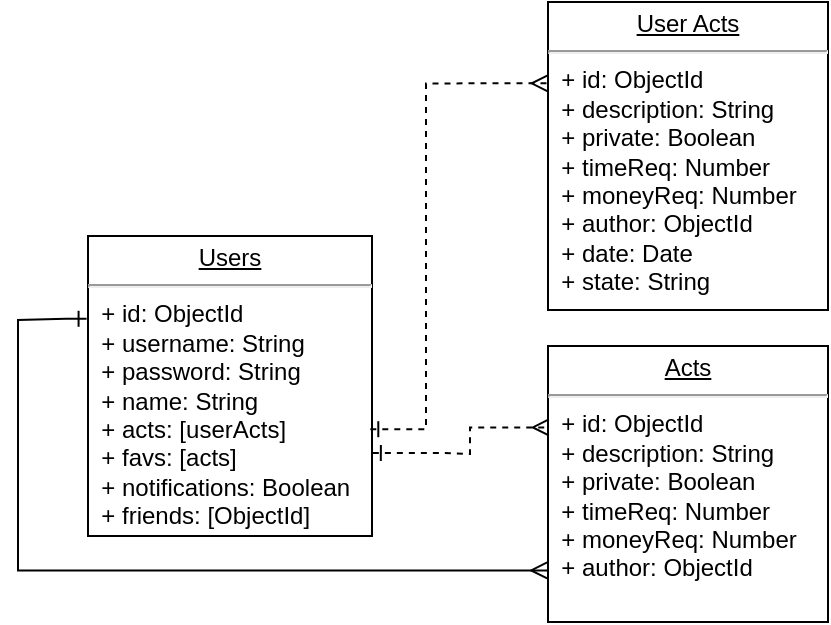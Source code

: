 <mxfile version="16.6.6" type="device"><diagram name="Page-1" id="a7904f86-f2b4-8e86-fa97-74104820619b"><mxGraphModel dx="713" dy="445" grid="0" gridSize="10" guides="1" tooltips="1" connect="1" arrows="1" fold="1" page="1" pageScale="1" pageWidth="1100" pageHeight="850" background="none" math="0" shadow="0"><root><mxCell id="0"/><mxCell id="1" parent="0"/><mxCell id="24794b860abc3c2d-1" value="&lt;p style=&quot;margin: 0px ; margin-top: 4px ; text-align: center ; text-decoration: underline&quot;&gt;Users&lt;/p&gt;&lt;hr&gt;&lt;div&gt;&amp;nbsp; + id: ObjectId&lt;/div&gt;&lt;div&gt;&amp;nbsp; + username: String&lt;/div&gt;&lt;div&gt;&amp;nbsp; + password: String&lt;/div&gt;&lt;div&gt;&amp;nbsp; + name: String&lt;/div&gt;&lt;div&gt;&amp;nbsp; + acts: [userActs]&lt;/div&gt;&lt;div&gt;&amp;nbsp; + favs: [acts]&lt;/div&gt;&lt;div&gt;&amp;nbsp; + notifications: Boolean&lt;/div&gt;&lt;div&gt;&amp;nbsp; + friends: [ObjectId]&lt;/div&gt;&lt;div&gt;&lt;br&gt;&lt;/div&gt;" style="verticalAlign=top;align=left;overflow=fill;fontSize=12;fontFamily=Helvetica;html=1;rounded=0;shadow=0;comic=0;labelBackgroundColor=none;strokeWidth=1" parent="1" vertex="1"><mxGeometry x="163" y="235" width="142" height="150" as="geometry"/></mxCell><mxCell id="24794b860abc3c2d-16" value="&lt;p style=&quot;margin: 0px ; margin-top: 4px ; text-align: center ; text-decoration: underline&quot;&gt;Acts&lt;/p&gt;&lt;hr&gt;&lt;div&gt;&amp;nbsp; + id: ObjectId&lt;/div&gt;&lt;div&gt;&lt;span style=&quot;white-space: pre&quot;&gt;  + description: String&lt;/span&gt;&lt;/div&gt;&lt;div&gt;&lt;span style=&quot;white-space: pre&quot;&gt;  + private: Boolean&lt;/span&gt;&lt;/div&gt;&lt;div&gt;&lt;span style=&quot;white-space: pre&quot;&gt;  + timeReq: Number &lt;/span&gt;&lt;/div&gt;&lt;div&gt;&lt;span style=&quot;white-space: pre&quot;&gt;  + moneyReq: Number&lt;/span&gt;&lt;/div&gt;&lt;div&gt;&lt;span style=&quot;white-space: pre&quot;&gt;  + author: ObjectId &lt;/span&gt;&lt;/div&gt;" style="verticalAlign=top;align=left;overflow=fill;fontSize=12;fontFamily=Helvetica;html=1;rounded=0;shadow=0;comic=0;labelBackgroundColor=none;strokeWidth=1" parent="1" vertex="1"><mxGeometry x="393" y="290" width="140" height="138" as="geometry"/></mxCell><mxCell id="24794b860abc3c2d-41" style="edgeStyle=orthogonalEdgeStyle;rounded=0;html=1;exitX=1;exitY=0.25;entryX=0;entryY=0.25;labelBackgroundColor=none;endArrow=none;endFill=0;endSize=8;fontFamily=Verdana;fontSize=12;align=left;" parent="1" target="24794b860abc3c2d-19" edge="1"><mxGeometry relative="1" as="geometry"><mxPoint x="360" y="250" as="sourcePoint"/></mxGeometry></mxCell><mxCell id="24794b860abc3c2d-42" style="edgeStyle=orthogonalEdgeStyle;rounded=0;html=1;exitX=0;exitY=0.75;entryX=1;entryY=0.5;labelBackgroundColor=none;endArrow=none;endFill=0;endSize=8;fontFamily=Verdana;fontSize=12;align=left;" parent="1" source="24794b860abc3c2d-19" edge="1"><mxGeometry relative="1" as="geometry"><Array as="points"><mxPoint x="400" y="238"/><mxPoint x="400" y="295"/></Array><mxPoint x="360" y="295" as="targetPoint"/></mxGeometry></mxCell><mxCell id="24794b860abc3c2d-32" style="edgeStyle=orthogonalEdgeStyle;rounded=0;html=1;labelBackgroundColor=none;endArrow=none;endFill=0;endSize=8;fontFamily=Verdana;fontSize=12;align=left;exitX=1;exitY=0.5;" parent="1" target="24794b860abc3c2d-24" edge="1"><mxGeometry relative="1" as="geometry"><Array as="points"><mxPoint x="574" y="350"/><mxPoint x="574" y="476"/></Array><mxPoint x="550.0" y="350" as="sourcePoint"/></mxGeometry></mxCell><mxCell id="24794b860abc3c2d-33" style="edgeStyle=orthogonalEdgeStyle;rounded=0;html=1;exitX=1;exitY=0.5;entryX=0;entryY=0.75;labelBackgroundColor=none;endArrow=none;endFill=0;endSize=8;fontFamily=Verdana;fontSize=12;align=left;" parent="1" target="24794b860abc3c2d-24" edge="1"><mxGeometry relative="1" as="geometry"><Array as="points"><mxPoint x="575" y="555"/><mxPoint x="575" y="525"/></Array><mxPoint x="550.0" y="555" as="sourcePoint"/></mxGeometry></mxCell><mxCell id="24794b860abc3c2d-35" style="edgeStyle=orthogonalEdgeStyle;rounded=0;html=1;exitX=1;exitY=0.25;entryX=1;entryY=0.75;labelBackgroundColor=none;endArrow=none;endFill=0;endSize=8;fontFamily=Verdana;fontSize=12;align=left;" parent="1" target="24794b860abc3c2d-20" edge="1"><mxGeometry relative="1" as="geometry"><mxPoint x="550.0" y="510" as="sourcePoint"/></mxGeometry></mxCell><mxCell id="24794b860abc3c2d-48" style="edgeStyle=orthogonalEdgeStyle;rounded=0;html=1;exitX=0;exitY=0.25;entryX=1;entryY=0.75;labelBackgroundColor=none;endArrow=none;endFill=0;endSize=8;fontFamily=Verdana;fontSize=12;align=left;" parent="1" source="24794b860abc3c2d-21" edge="1"><mxGeometry relative="1" as="geometry"><mxPoint x="360" y="340" as="targetPoint"/></mxGeometry></mxCell><mxCell id="24794b860abc3c2d-47" style="edgeStyle=orthogonalEdgeStyle;rounded=0;html=1;exitX=0;exitY=0.25;entryX=1;entryY=0.75;labelBackgroundColor=none;endArrow=none;endFill=0;endSize=8;fontFamily=Verdana;fontSize=12;align=left;" parent="1" source="24794b860abc3c2d-22" edge="1"><mxGeometry relative="1" as="geometry"><mxPoint x="360" y="595" as="targetPoint"/></mxGeometry></mxCell><mxCell id="24794b860abc3c2d-50" style="edgeStyle=orthogonalEdgeStyle;rounded=0;html=1;exitX=0;exitY=0.75;entryX=1.006;entryY=0.853;entryPerimeter=0;labelBackgroundColor=none;endArrow=none;endFill=0;endSize=8;fontFamily=Verdana;fontSize=12;align=left;" parent="1" source="24794b860abc3c2d-22" edge="1"><mxGeometry relative="1" as="geometry"><Array as="points"><mxPoint x="370" y="813"/><mxPoint x="370" y="615"/></Array><mxPoint x="360.84" y="615.6" as="targetPoint"/></mxGeometry></mxCell><mxCell id="24794b860abc3c2d-51" style="edgeStyle=orthogonalEdgeStyle;rounded=0;html=1;exitX=0;exitY=0.5;entryX=1;entryY=0.5;labelBackgroundColor=none;endArrow=none;endFill=0;endSize=8;fontFamily=Verdana;fontSize=12;align=left;" parent="1" source="24794b860abc3c2d-22" edge="1"><mxGeometry relative="1" as="geometry"><Array as="points"><mxPoint x="400" y="775"/><mxPoint x="400" y="545"/></Array><mxPoint x="360" y="545" as="targetPoint"/></mxGeometry></mxCell><mxCell id="24794b860abc3c2d-31" style="edgeStyle=orthogonalEdgeStyle;rounded=0;html=1;labelBackgroundColor=none;endArrow=none;endFill=0;endSize=8;fontFamily=Verdana;fontSize=12;align=left;entryX=1;entryY=0.25;" parent="1" source="24794b860abc3c2d-23" edge="1"><mxGeometry relative="1" as="geometry"><Array as="points"><mxPoint x="574" y="236"/><mxPoint x="574" y="327"/></Array><mxPoint x="550.0" y="327.5" as="targetPoint"/></mxGeometry></mxCell><mxCell id="24794b860abc3c2d-44" style="edgeStyle=orthogonalEdgeStyle;rounded=0;html=1;exitX=1;exitY=0.25;entryX=0;entryY=0.75;labelBackgroundColor=none;endArrow=none;endFill=0;endSize=8;fontFamily=Verdana;fontSize=12;align=left;" parent="1" target="24794b860abc3c2d-26" edge="1"><mxGeometry relative="1" as="geometry"><mxPoint x="740.0" y="425" as="sourcePoint"/></mxGeometry></mxCell><mxCell id="24794b860abc3c2d-45" style="edgeStyle=orthogonalEdgeStyle;rounded=0;html=1;exitX=1;exitY=0.5;entryX=0;entryY=0.75;labelBackgroundColor=none;endArrow=none;endFill=0;endSize=8;fontFamily=Verdana;fontSize=12;align=left;" parent="1" target="24794b860abc3c2d-27" edge="1"><mxGeometry relative="1" as="geometry"><mxPoint x="740.0" y="475" as="sourcePoint"/></mxGeometry></mxCell><mxCell id="24794b860abc3c2d-46" style="edgeStyle=orthogonalEdgeStyle;rounded=0;html=1;exitX=1;exitY=0.75;entryX=0;entryY=0.5;labelBackgroundColor=none;endArrow=none;endFill=0;endSize=8;fontFamily=Verdana;fontSize=12;align=left;" parent="1" target="24794b860abc3c2d-28" edge="1"><mxGeometry relative="1" as="geometry"><mxPoint x="740.0" y="525" as="sourcePoint"/></mxGeometry></mxCell><mxCell id="24794b860abc3c2d-49" style="edgeStyle=orthogonalEdgeStyle;rounded=0;html=1;exitX=0;exitY=0.25;entryX=1;entryY=0.75;labelBackgroundColor=none;endArrow=none;endFill=0;endSize=8;fontFamily=Verdana;fontSize=12;align=left;" parent="1" source="24794b860abc3c2d-25" edge="1"><mxGeometry relative="1" as="geometry"><mxPoint x="550.0" y="600" as="targetPoint"/></mxGeometry></mxCell><mxCell id="24794b860abc3c2d-43" style="edgeStyle=orthogonalEdgeStyle;rounded=0;html=1;exitX=1;exitY=0.75;entryX=0;entryY=0.25;labelBackgroundColor=none;endArrow=none;endFill=0;endSize=8;fontFamily=Verdana;fontSize=12;align=left;" parent="1" target="24794b860abc3c2d-29" edge="1"><mxGeometry relative="1" as="geometry"><mxPoint x="910" y="282.5" as="sourcePoint"/></mxGeometry></mxCell><mxCell id="8FZqfUUHWXjREnCCXpQW-1" value="&lt;p style=&quot;margin: 0px ; margin-top: 4px ; text-align: center ; text-decoration: underline&quot;&gt;User Acts&lt;br&gt;&lt;/p&gt;&lt;hr&gt;&amp;nbsp; + id: ObjectId&lt;div&gt;&lt;span&gt;&amp;nbsp; + description: String&lt;/span&gt;&lt;/div&gt;&lt;div&gt;&lt;span&gt;&amp;nbsp; + private: Boolean&lt;/span&gt;&lt;/div&gt;&lt;div&gt;&lt;span&gt;&amp;nbsp; + timeReq: Number &lt;/span&gt;&lt;/div&gt;&lt;div&gt;&lt;span&gt;&amp;nbsp; + moneyReq: Number&lt;/span&gt;&lt;/div&gt;&lt;div&gt;&lt;span&gt;&amp;nbsp; + author: ObjectId &lt;/span&gt;&lt;/div&gt;&lt;div&gt;&amp;nbsp; + date: Date&lt;/div&gt;&lt;div&gt;&amp;nbsp; + state: String&lt;br&gt;&lt;/div&gt;&lt;div&gt;&amp;nbsp; &lt;br&gt;&lt;/div&gt;" style="verticalAlign=top;align=left;overflow=fill;fontSize=12;fontFamily=Helvetica;html=1;rounded=0;shadow=0;comic=0;labelBackgroundColor=none;strokeWidth=1" vertex="1" parent="1"><mxGeometry x="393" y="118" width="140" height="154" as="geometry"/></mxCell><mxCell id="8FZqfUUHWXjREnCCXpQW-4" value="" style="endArrow=ERmany;html=1;rounded=0;endFill=0;startArrow=ERone;startFill=0;edgeStyle=orthogonalEdgeStyle;entryX=0.003;entryY=0.295;entryDx=0;entryDy=0;entryPerimeter=0;dashed=1;exitX=1.003;exitY=0.723;exitDx=0;exitDy=0;exitPerimeter=0;" edge="1" parent="1" source="24794b860abc3c2d-1" target="24794b860abc3c2d-16"><mxGeometry width="50" height="50" relative="1" as="geometry"><mxPoint x="322" y="342" as="sourcePoint"/><mxPoint x="379" y="298" as="targetPoint"/><Array as="points"><mxPoint x="340" y="344"/><mxPoint x="354" y="344"/><mxPoint x="354" y="331"/></Array></mxGeometry></mxCell><mxCell id="8FZqfUUHWXjREnCCXpQW-7" value="" style="endArrow=ERmany;html=1;rounded=0;endFill=0;startArrow=ERone;startFill=0;edgeStyle=orthogonalEdgeStyle;dashed=1;entryX=-0.001;entryY=0.264;entryDx=0;entryDy=0;entryPerimeter=0;exitX=0.994;exitY=0.644;exitDx=0;exitDy=0;exitPerimeter=0;" edge="1" parent="1" source="24794b860abc3c2d-1" target="8FZqfUUHWXjREnCCXpQW-1"><mxGeometry width="50" height="50" relative="1" as="geometry"><mxPoint x="326" y="337" as="sourcePoint"/><mxPoint x="385" y="159" as="targetPoint"/><Array as="points"><mxPoint x="332" y="332"/><mxPoint x="332" y="159"/></Array></mxGeometry></mxCell><mxCell id="8FZqfUUHWXjREnCCXpQW-10" value="" style="endArrow=ERmany;html=1;rounded=0;endFill=0;startArrow=ERone;startFill=0;edgeStyle=orthogonalEdgeStyle;entryX=-0.003;entryY=0.813;entryDx=0;entryDy=0;entryPerimeter=0;exitX=-0.005;exitY=0.276;exitDx=0;exitDy=0;exitPerimeter=0;" edge="1" parent="1" source="24794b860abc3c2d-1" target="24794b860abc3c2d-16"><mxGeometry width="50" height="50" relative="1" as="geometry"><mxPoint x="151" y="272" as="sourcePoint"/><mxPoint x="375" y="411" as="targetPoint"/><Array as="points"><mxPoint x="152" y="276"/><mxPoint x="128" y="277"/><mxPoint x="128" y="402"/></Array></mxGeometry></mxCell></root></mxGraphModel></diagram></mxfile>